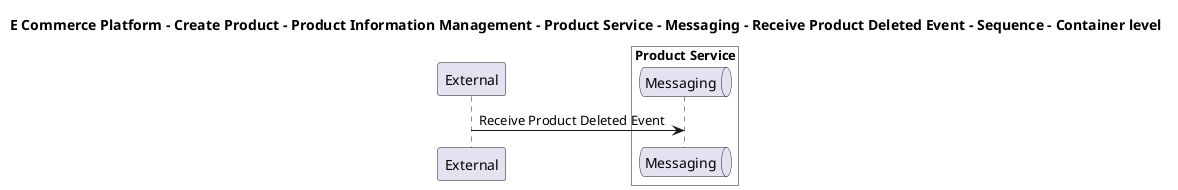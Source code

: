 @startuml

title E Commerce Platform - Create Product - Product Information Management - Product Service - Messaging - Receive Product Deleted Event - Sequence - Container level

participant "External" as C4InterFlow.SoftwareSystems.ExternalSystem

box "Product Service" #White
    queue "Messaging" as ECommercePlatform.CreateProduct.ProductInformationManagement.SoftwareSystems.ProductService.Containers.Messaging
end box


C4InterFlow.SoftwareSystems.ExternalSystem -> ECommercePlatform.CreateProduct.ProductInformationManagement.SoftwareSystems.ProductService.Containers.Messaging : Receive Product Deleted Event


@enduml
